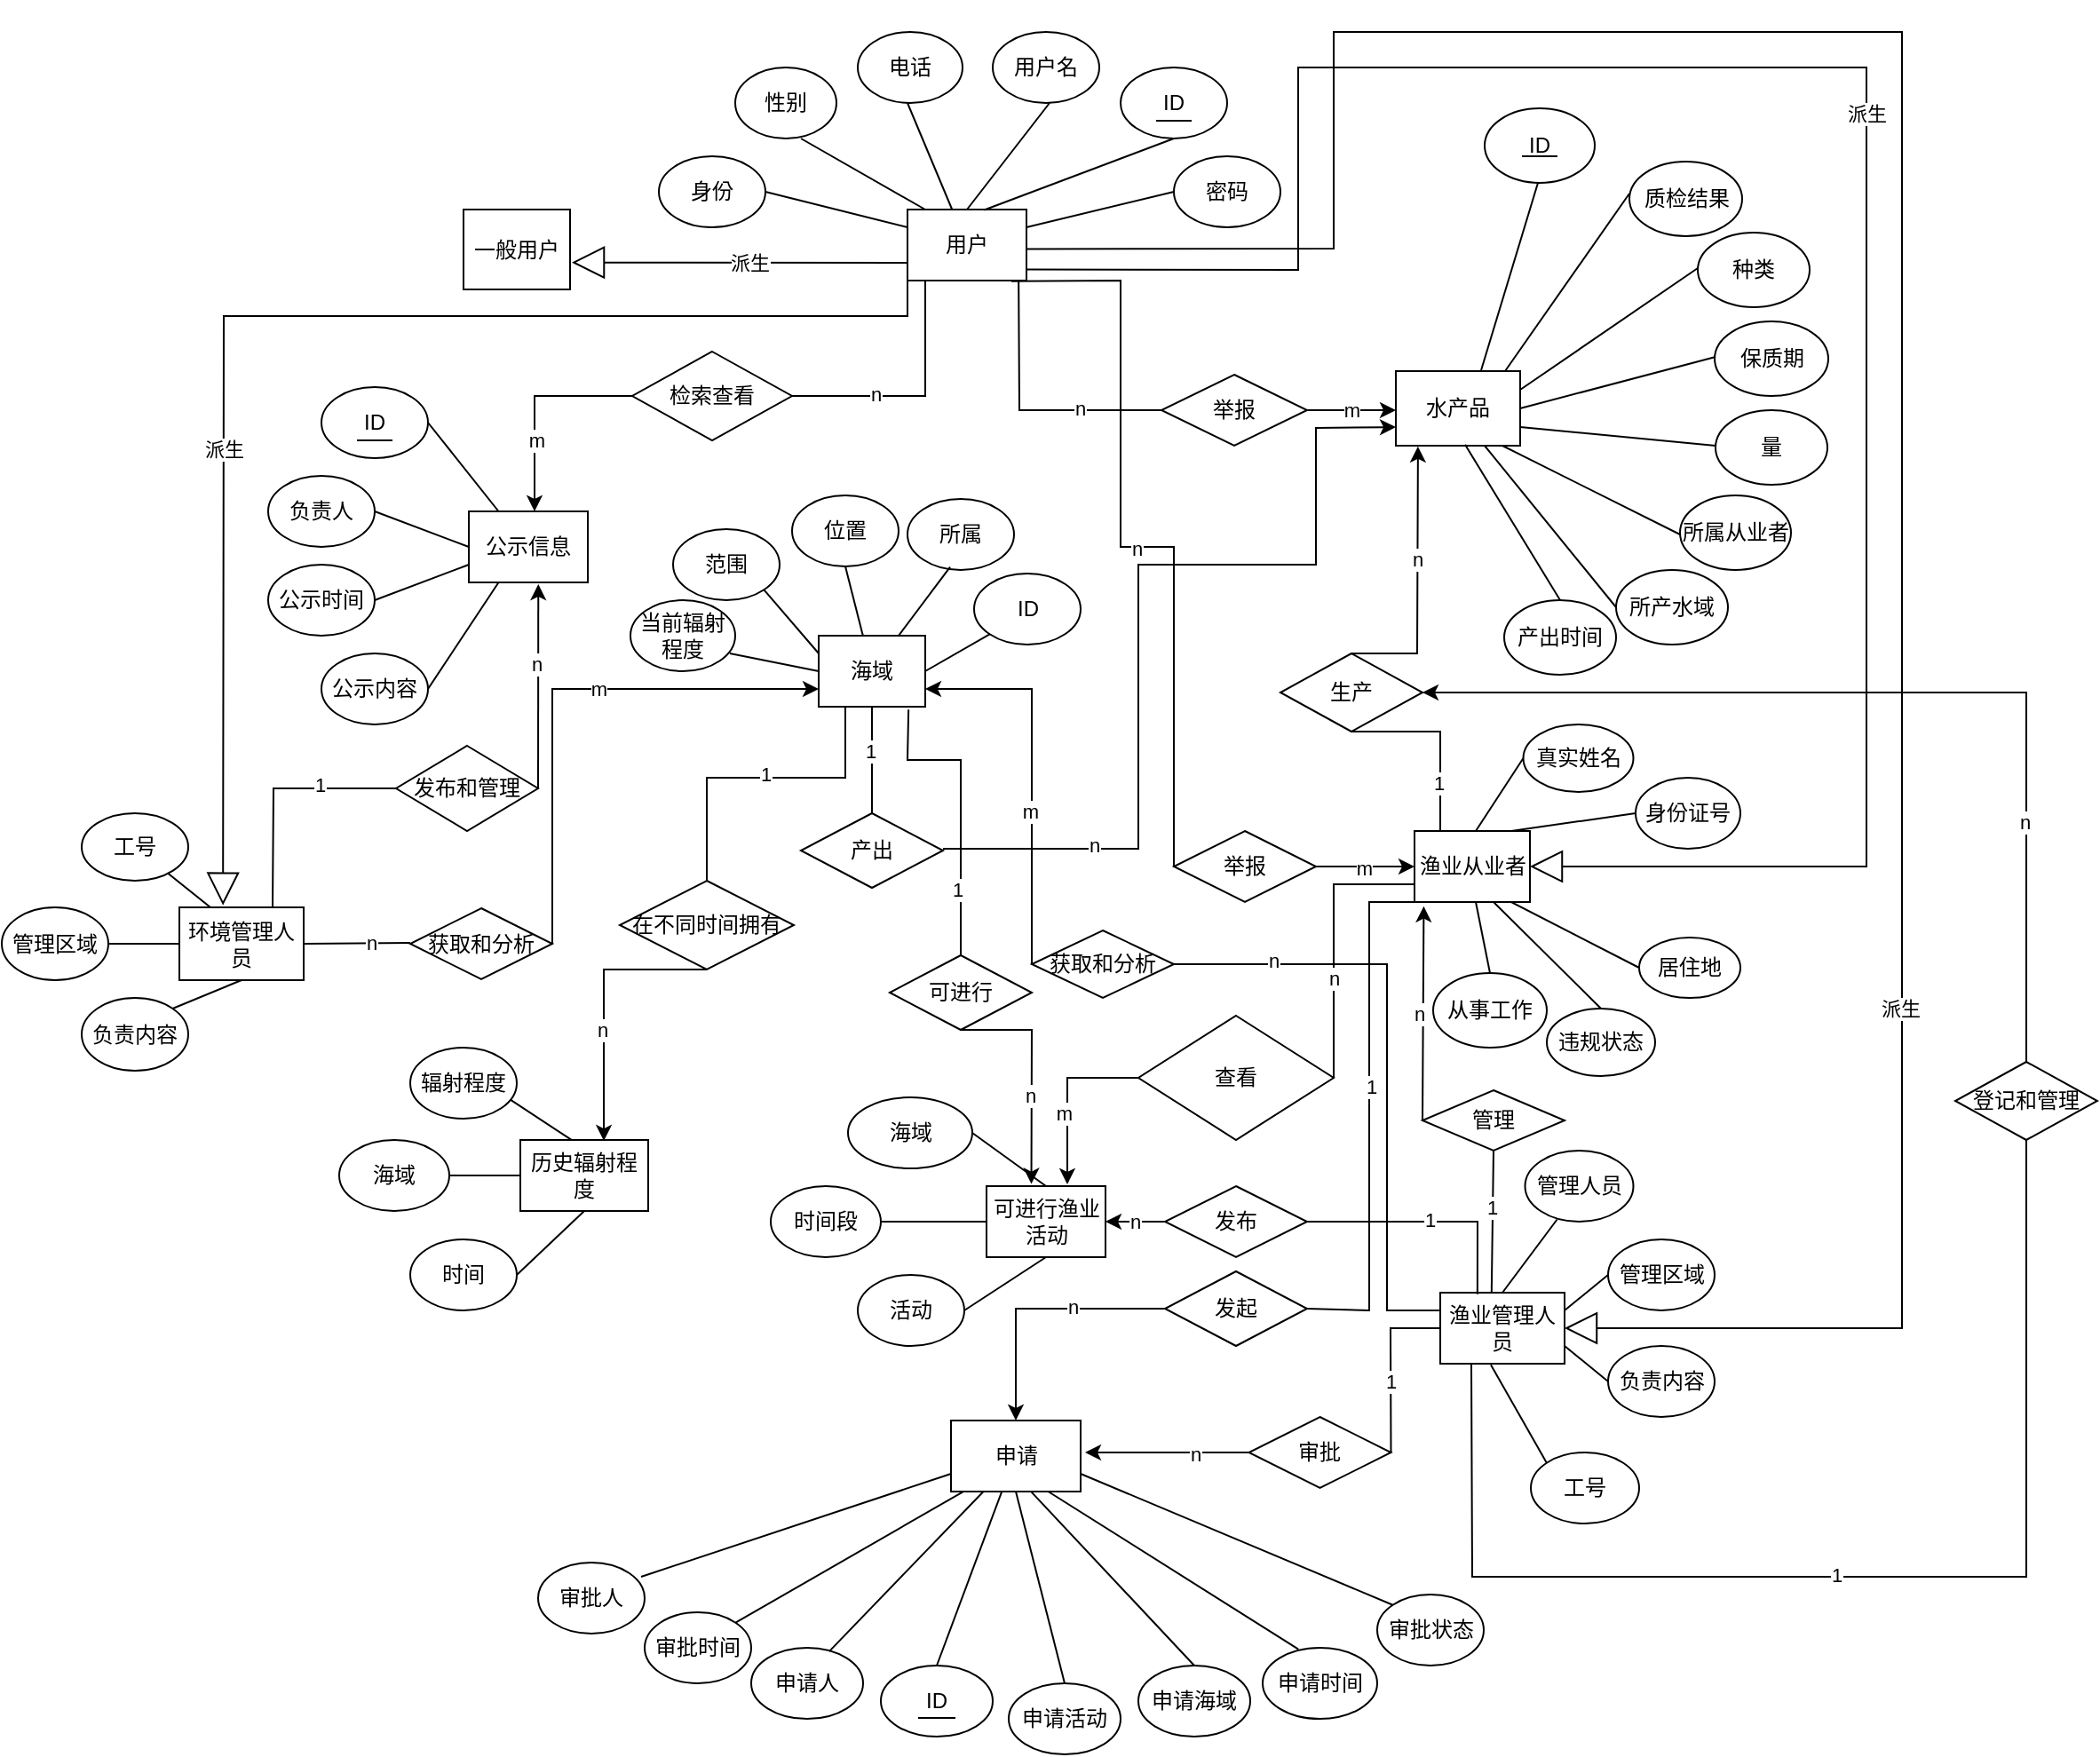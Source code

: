 <mxfile version="22.1.16" type="device">
  <diagram name="第 1 页" id="Ekt9Hvva9RF_QwkYAWAY">
    <mxGraphModel dx="1418" dy="686" grid="0" gridSize="10" guides="1" tooltips="1" connect="1" arrows="1" fold="1" page="0" pageScale="1" pageWidth="827" pageHeight="1169" math="0" shadow="0">
      <root>
        <mxCell id="0" />
        <mxCell id="1" parent="0" />
        <mxCell id="48Fj3jTrT95af0H0cncT-1" value="用户" style="rounded=0;whiteSpace=wrap;html=1;" vertex="1" parent="1">
          <mxGeometry x="340" y="150" width="67" height="40" as="geometry" />
        </mxCell>
        <mxCell id="48Fj3jTrT95af0H0cncT-2" value="用户名" style="ellipse;whiteSpace=wrap;html=1;" vertex="1" parent="1">
          <mxGeometry x="388" y="50" width="60" height="40" as="geometry" />
        </mxCell>
        <mxCell id="48Fj3jTrT95af0H0cncT-3" value="ID" style="ellipse;whiteSpace=wrap;html=1;" vertex="1" parent="1">
          <mxGeometry x="460" y="70" width="60" height="40" as="geometry" />
        </mxCell>
        <mxCell id="48Fj3jTrT95af0H0cncT-4" value="电话" style="ellipse;whiteSpace=wrap;html=1;" vertex="1" parent="1">
          <mxGeometry x="312" y="50" width="59" height="40" as="geometry" />
        </mxCell>
        <mxCell id="48Fj3jTrT95af0H0cncT-5" value="密码" style="ellipse;whiteSpace=wrap;html=1;" vertex="1" parent="1">
          <mxGeometry x="490" y="120" width="60" height="40" as="geometry" />
        </mxCell>
        <mxCell id="48Fj3jTrT95af0H0cncT-6" value="身份" style="ellipse;whiteSpace=wrap;html=1;" vertex="1" parent="1">
          <mxGeometry x="200" y="120" width="60" height="40" as="geometry" />
        </mxCell>
        <mxCell id="48Fj3jTrT95af0H0cncT-7" value="性别" style="ellipse;whiteSpace=wrap;html=1;" vertex="1" parent="1">
          <mxGeometry x="243" y="70" width="57" height="40" as="geometry" />
        </mxCell>
        <mxCell id="48Fj3jTrT95af0H0cncT-15" value="一般用户" style="rounded=0;whiteSpace=wrap;html=1;" vertex="1" parent="1">
          <mxGeometry x="90" y="150" width="60" height="45" as="geometry" />
        </mxCell>
        <mxCell id="48Fj3jTrT95af0H0cncT-16" value="渔业从业者" style="rounded=0;whiteSpace=wrap;html=1;" vertex="1" parent="1">
          <mxGeometry x="625.5" y="500" width="65" height="40" as="geometry" />
        </mxCell>
        <mxCell id="48Fj3jTrT95af0H0cncT-17" value="身份证号" style="ellipse;whiteSpace=wrap;html=1;" vertex="1" parent="1">
          <mxGeometry x="750" y="470" width="59" height="40" as="geometry" />
        </mxCell>
        <mxCell id="48Fj3jTrT95af0H0cncT-18" value="违规状态" style="ellipse;whiteSpace=wrap;html=1;" vertex="1" parent="1">
          <mxGeometry x="700" y="600" width="61" height="38" as="geometry" />
        </mxCell>
        <mxCell id="48Fj3jTrT95af0H0cncT-19" value="真实姓名" style="ellipse;whiteSpace=wrap;html=1;" vertex="1" parent="1">
          <mxGeometry x="686.75" y="440" width="62" height="38" as="geometry" />
        </mxCell>
        <mxCell id="48Fj3jTrT95af0H0cncT-20" value="居住地" style="ellipse;whiteSpace=wrap;html=1;" vertex="1" parent="1">
          <mxGeometry x="752" y="560" width="57" height="34" as="geometry" />
        </mxCell>
        <mxCell id="48Fj3jTrT95af0H0cncT-21" value="从事工作" style="ellipse;whiteSpace=wrap;html=1;" vertex="1" parent="1">
          <mxGeometry x="636" y="580" width="64" height="42" as="geometry" />
        </mxCell>
        <mxCell id="48Fj3jTrT95af0H0cncT-27" value="环境管理人员" style="rounded=0;whiteSpace=wrap;html=1;" vertex="1" parent="1">
          <mxGeometry x="-70" y="543" width="70" height="41" as="geometry" />
        </mxCell>
        <mxCell id="48Fj3jTrT95af0H0cncT-28" value="工号" style="ellipse;whiteSpace=wrap;html=1;" vertex="1" parent="1">
          <mxGeometry x="-125" y="490" width="60" height="38" as="geometry" />
        </mxCell>
        <mxCell id="48Fj3jTrT95af0H0cncT-29" value="管理区域" style="ellipse;whiteSpace=wrap;html=1;" vertex="1" parent="1">
          <mxGeometry x="-170" y="543" width="60" height="41" as="geometry" />
        </mxCell>
        <mxCell id="48Fj3jTrT95af0H0cncT-30" value="负责内容" style="ellipse;whiteSpace=wrap;html=1;" vertex="1" parent="1">
          <mxGeometry x="-125" y="594" width="60" height="41" as="geometry" />
        </mxCell>
        <mxCell id="48Fj3jTrT95af0H0cncT-34" value="渔业管理人员" style="rounded=0;whiteSpace=wrap;html=1;" vertex="1" parent="1">
          <mxGeometry x="640" y="760" width="70" height="40" as="geometry" />
        </mxCell>
        <mxCell id="48Fj3jTrT95af0H0cncT-35" value="工号" style="ellipse;whiteSpace=wrap;html=1;" vertex="1" parent="1">
          <mxGeometry x="691" y="850" width="61" height="40" as="geometry" />
        </mxCell>
        <mxCell id="48Fj3jTrT95af0H0cncT-36" value="管理区域" style="ellipse;whiteSpace=wrap;html=1;" vertex="1" parent="1">
          <mxGeometry x="734.5" y="730" width="60" height="40" as="geometry" />
        </mxCell>
        <mxCell id="48Fj3jTrT95af0H0cncT-37" value="负责内容" style="ellipse;whiteSpace=wrap;html=1;" vertex="1" parent="1">
          <mxGeometry x="734.5" y="790" width="60" height="40" as="geometry" />
        </mxCell>
        <mxCell id="48Fj3jTrT95af0H0cncT-38" value="管理人员" style="ellipse;whiteSpace=wrap;html=1;" vertex="1" parent="1">
          <mxGeometry x="687.75" y="680" width="61" height="40" as="geometry" />
        </mxCell>
        <mxCell id="48Fj3jTrT95af0H0cncT-43" value="海域" style="rounded=0;whiteSpace=wrap;html=1;" vertex="1" parent="1">
          <mxGeometry x="290" y="390" width="60" height="40" as="geometry" />
        </mxCell>
        <mxCell id="48Fj3jTrT95af0H0cncT-44" value="ID" style="ellipse;whiteSpace=wrap;html=1;" vertex="1" parent="1">
          <mxGeometry x="377.5" y="355" width="60" height="40" as="geometry" />
        </mxCell>
        <mxCell id="48Fj3jTrT95af0H0cncT-51" value="位置" style="ellipse;whiteSpace=wrap;html=1;" vertex="1" parent="1">
          <mxGeometry x="275" y="311" width="60" height="40" as="geometry" />
        </mxCell>
        <mxCell id="48Fj3jTrT95af0H0cncT-52" value="所属" style="ellipse;whiteSpace=wrap;html=1;" vertex="1" parent="1">
          <mxGeometry x="340" y="313" width="60" height="40" as="geometry" />
        </mxCell>
        <mxCell id="48Fj3jTrT95af0H0cncT-53" value="范围" style="ellipse;whiteSpace=wrap;html=1;" vertex="1" parent="1">
          <mxGeometry x="208" y="330" width="60" height="40" as="geometry" />
        </mxCell>
        <mxCell id="48Fj3jTrT95af0H0cncT-54" value="当前辐射程度" style="ellipse;whiteSpace=wrap;html=1;" vertex="1" parent="1">
          <mxGeometry x="184" y="370" width="59" height="40" as="geometry" />
        </mxCell>
        <mxCell id="48Fj3jTrT95af0H0cncT-62" value="水产品" style="rounded=0;whiteSpace=wrap;html=1;" vertex="1" parent="1">
          <mxGeometry x="615" y="241" width="70" height="42" as="geometry" />
        </mxCell>
        <mxCell id="48Fj3jTrT95af0H0cncT-63" value="ID" style="ellipse;whiteSpace=wrap;html=1;" vertex="1" parent="1">
          <mxGeometry x="665" y="93" width="62" height="42" as="geometry" />
        </mxCell>
        <mxCell id="48Fj3jTrT95af0H0cncT-64" value="种类" style="ellipse;whiteSpace=wrap;html=1;" vertex="1" parent="1">
          <mxGeometry x="785" y="163" width="63" height="42" as="geometry" />
        </mxCell>
        <mxCell id="48Fj3jTrT95af0H0cncT-65" value="量" style="ellipse;whiteSpace=wrap;html=1;" vertex="1" parent="1">
          <mxGeometry x="795" y="263" width="63" height="42" as="geometry" />
        </mxCell>
        <mxCell id="48Fj3jTrT95af0H0cncT-66" value="所产水域" style="ellipse;whiteSpace=wrap;html=1;" vertex="1" parent="1">
          <mxGeometry x="739" y="353" width="63" height="42" as="geometry" />
        </mxCell>
        <mxCell id="48Fj3jTrT95af0H0cncT-67" value="保质期" style="ellipse;whiteSpace=wrap;html=1;" vertex="1" parent="1">
          <mxGeometry x="794.5" y="213" width="64" height="42" as="geometry" />
        </mxCell>
        <mxCell id="48Fj3jTrT95af0H0cncT-68" value="质检结果" style="ellipse;whiteSpace=wrap;html=1;" vertex="1" parent="1">
          <mxGeometry x="746.5" y="123" width="63.5" height="42" as="geometry" />
        </mxCell>
        <mxCell id="48Fj3jTrT95af0H0cncT-69" value="产出时间" style="ellipse;whiteSpace=wrap;html=1;" vertex="1" parent="1">
          <mxGeometry x="676" y="370" width="63" height="42" as="geometry" />
        </mxCell>
        <mxCell id="48Fj3jTrT95af0H0cncT-70" value="所属从业者" style="ellipse;whiteSpace=wrap;html=1;" vertex="1" parent="1">
          <mxGeometry x="775" y="311" width="62.5" height="42" as="geometry" />
        </mxCell>
        <mxCell id="48Fj3jTrT95af0H0cncT-80" value="历史辐射程度" style="rounded=0;whiteSpace=wrap;html=1;" vertex="1" parent="1">
          <mxGeometry x="122" y="674" width="72" height="40" as="geometry" />
        </mxCell>
        <mxCell id="48Fj3jTrT95af0H0cncT-81" value="海域" style="ellipse;whiteSpace=wrap;html=1;" vertex="1" parent="1">
          <mxGeometry x="20" y="674" width="62" height="40" as="geometry" />
        </mxCell>
        <mxCell id="48Fj3jTrT95af0H0cncT-82" value="辐射程度" style="ellipse;whiteSpace=wrap;html=1;" vertex="1" parent="1">
          <mxGeometry x="60" y="622" width="60" height="40" as="geometry" />
        </mxCell>
        <mxCell id="48Fj3jTrT95af0H0cncT-83" value="时间" style="ellipse;whiteSpace=wrap;html=1;" vertex="1" parent="1">
          <mxGeometry x="60" y="730" width="60" height="40" as="geometry" />
        </mxCell>
        <mxCell id="48Fj3jTrT95af0H0cncT-87" value="可进行渔业活动" style="rounded=0;whiteSpace=wrap;html=1;" vertex="1" parent="1">
          <mxGeometry x="384.5" y="700" width="67" height="40" as="geometry" />
        </mxCell>
        <mxCell id="48Fj3jTrT95af0H0cncT-88" value="海域" style="ellipse;whiteSpace=wrap;html=1;" vertex="1" parent="1">
          <mxGeometry x="306.5" y="650" width="70" height="40" as="geometry" />
        </mxCell>
        <mxCell id="48Fj3jTrT95af0H0cncT-89" value="活动" style="ellipse;whiteSpace=wrap;html=1;" vertex="1" parent="1">
          <mxGeometry x="312" y="750" width="60" height="40" as="geometry" />
        </mxCell>
        <mxCell id="48Fj3jTrT95af0H0cncT-90" value="时间段" style="ellipse;whiteSpace=wrap;html=1;" vertex="1" parent="1">
          <mxGeometry x="263" y="700" width="62" height="40" as="geometry" />
        </mxCell>
        <mxCell id="48Fj3jTrT95af0H0cncT-94" value="申请" style="rounded=0;whiteSpace=wrap;html=1;" vertex="1" parent="1">
          <mxGeometry x="364.5" y="832" width="73" height="40" as="geometry" />
        </mxCell>
        <mxCell id="48Fj3jTrT95af0H0cncT-95" value="申请人" style="ellipse;whiteSpace=wrap;html=1;" vertex="1" parent="1">
          <mxGeometry x="252" y="960" width="63" height="40" as="geometry" />
        </mxCell>
        <mxCell id="48Fj3jTrT95af0H0cncT-97" value="申请活动" style="ellipse;whiteSpace=wrap;html=1;" vertex="1" parent="1">
          <mxGeometry x="397" y="980" width="63" height="40" as="geometry" />
        </mxCell>
        <mxCell id="48Fj3jTrT95af0H0cncT-98" value="审批时间" style="ellipse;whiteSpace=wrap;html=1;" vertex="1" parent="1">
          <mxGeometry x="192" y="940" width="60" height="40" as="geometry" />
        </mxCell>
        <mxCell id="48Fj3jTrT95af0H0cncT-99" value="申请海域" style="ellipse;whiteSpace=wrap;html=1;" vertex="1" parent="1">
          <mxGeometry x="470" y="970" width="63" height="40" as="geometry" />
        </mxCell>
        <mxCell id="48Fj3jTrT95af0H0cncT-100" value="审批状态" style="ellipse;whiteSpace=wrap;html=1;" vertex="1" parent="1">
          <mxGeometry x="604.5" y="930" width="60" height="40" as="geometry" />
        </mxCell>
        <mxCell id="48Fj3jTrT95af0H0cncT-101" value="申请时间" style="ellipse;whiteSpace=wrap;html=1;" vertex="1" parent="1">
          <mxGeometry x="540" y="960" width="64.5" height="40" as="geometry" />
        </mxCell>
        <mxCell id="48Fj3jTrT95af0H0cncT-102" value="审批人" style="ellipse;whiteSpace=wrap;html=1;" vertex="1" parent="1">
          <mxGeometry x="132" y="912" width="60" height="40" as="geometry" />
        </mxCell>
        <mxCell id="48Fj3jTrT95af0H0cncT-103" value="ID" style="ellipse;whiteSpace=wrap;html=1;" vertex="1" parent="1">
          <mxGeometry x="325" y="970" width="63" height="40" as="geometry" />
        </mxCell>
        <mxCell id="48Fj3jTrT95af0H0cncT-114" value="公示信息" style="rounded=0;whiteSpace=wrap;html=1;" vertex="1" parent="1">
          <mxGeometry x="93" y="320" width="67" height="40" as="geometry" />
        </mxCell>
        <mxCell id="48Fj3jTrT95af0H0cncT-115" value="ID" style="ellipse;whiteSpace=wrap;html=1;" vertex="1" parent="1">
          <mxGeometry x="10" y="250" width="60" height="40" as="geometry" />
        </mxCell>
        <mxCell id="48Fj3jTrT95af0H0cncT-116" value="公示内容" style="ellipse;whiteSpace=wrap;html=1;" vertex="1" parent="1">
          <mxGeometry x="10" y="400" width="60" height="40" as="geometry" />
        </mxCell>
        <mxCell id="48Fj3jTrT95af0H0cncT-117" value="负责人" style="ellipse;whiteSpace=wrap;html=1;" vertex="1" parent="1">
          <mxGeometry x="-20" y="300" width="60" height="40" as="geometry" />
        </mxCell>
        <mxCell id="48Fj3jTrT95af0H0cncT-118" value="公示时间" style="ellipse;whiteSpace=wrap;html=1;" vertex="1" parent="1">
          <mxGeometry x="-20" y="350" width="60" height="40" as="geometry" />
        </mxCell>
        <mxCell id="48Fj3jTrT95af0H0cncT-124" value="检索查看" style="rhombus;whiteSpace=wrap;html=1;" vertex="1" parent="1">
          <mxGeometry x="185" y="230" width="90" height="50" as="geometry" />
        </mxCell>
        <mxCell id="48Fj3jTrT95af0H0cncT-132" value="" style="endArrow=classic;html=1;rounded=0;exitX=0;exitY=0.5;exitDx=0;exitDy=0;" edge="1" parent="1" source="48Fj3jTrT95af0H0cncT-124">
          <mxGeometry relative="1" as="geometry">
            <mxPoint x="30" y="320" as="sourcePoint" />
            <mxPoint x="130" y="320" as="targetPoint" />
            <Array as="points">
              <mxPoint x="130" y="255" />
            </Array>
          </mxGeometry>
        </mxCell>
        <mxCell id="48Fj3jTrT95af0H0cncT-133" value="m" style="edgeLabel;resizable=0;html=1;align=center;verticalAlign=middle;" connectable="0" vertex="1" parent="48Fj3jTrT95af0H0cncT-132">
          <mxGeometry relative="1" as="geometry">
            <mxPoint x="1" y="20" as="offset" />
          </mxGeometry>
        </mxCell>
        <mxCell id="48Fj3jTrT95af0H0cncT-135" value="" style="endArrow=none;html=1;rounded=0;" edge="1" parent="1">
          <mxGeometry width="50" height="50" relative="1" as="geometry">
            <mxPoint x="480" y="100" as="sourcePoint" />
            <mxPoint x="500" y="100" as="targetPoint" />
          </mxGeometry>
        </mxCell>
        <mxCell id="48Fj3jTrT95af0H0cncT-136" value="" style="endArrow=none;html=1;rounded=0;" edge="1" parent="1">
          <mxGeometry width="50" height="50" relative="1" as="geometry">
            <mxPoint x="30" y="280" as="sourcePoint" />
            <mxPoint x="50" y="280" as="targetPoint" />
          </mxGeometry>
        </mxCell>
        <mxCell id="48Fj3jTrT95af0H0cncT-137" value="" style="endArrow=none;html=1;rounded=0;exitX=0.5;exitY=0;exitDx=0;exitDy=0;" edge="1" parent="1" source="48Fj3jTrT95af0H0cncT-1">
          <mxGeometry width="50" height="50" relative="1" as="geometry">
            <mxPoint x="370" y="140" as="sourcePoint" />
            <mxPoint x="420" y="90" as="targetPoint" />
          </mxGeometry>
        </mxCell>
        <mxCell id="48Fj3jTrT95af0H0cncT-138" value="" style="endArrow=none;html=1;rounded=0;exitX=0.645;exitY=0.006;exitDx=0;exitDy=0;exitPerimeter=0;" edge="1" parent="1" source="48Fj3jTrT95af0H0cncT-1">
          <mxGeometry width="50" height="50" relative="1" as="geometry">
            <mxPoint x="440" y="160" as="sourcePoint" />
            <mxPoint x="490" y="110" as="targetPoint" />
          </mxGeometry>
        </mxCell>
        <mxCell id="48Fj3jTrT95af0H0cncT-139" value="" style="endArrow=none;html=1;rounded=0;exitX=1;exitY=0.25;exitDx=0;exitDy=0;" edge="1" parent="1" source="48Fj3jTrT95af0H0cncT-1">
          <mxGeometry width="50" height="50" relative="1" as="geometry">
            <mxPoint x="440" y="190" as="sourcePoint" />
            <mxPoint x="490" y="140" as="targetPoint" />
          </mxGeometry>
        </mxCell>
        <mxCell id="48Fj3jTrT95af0H0cncT-140" value="" style="endArrow=none;html=1;rounded=0;" edge="1" parent="1" source="48Fj3jTrT95af0H0cncT-1">
          <mxGeometry width="50" height="50" relative="1" as="geometry">
            <mxPoint x="290" y="140" as="sourcePoint" />
            <mxPoint x="340" y="90" as="targetPoint" />
          </mxGeometry>
        </mxCell>
        <mxCell id="48Fj3jTrT95af0H0cncT-141" value="" style="endArrow=none;html=1;rounded=0;" edge="1" parent="1">
          <mxGeometry width="50" height="50" relative="1" as="geometry">
            <mxPoint x="350" y="150" as="sourcePoint" />
            <mxPoint x="280" y="110" as="targetPoint" />
          </mxGeometry>
        </mxCell>
        <mxCell id="48Fj3jTrT95af0H0cncT-142" value="" style="endArrow=none;html=1;rounded=0;entryX=0;entryY=0.25;entryDx=0;entryDy=0;" edge="1" parent="1" target="48Fj3jTrT95af0H0cncT-1">
          <mxGeometry width="50" height="50" relative="1" as="geometry">
            <mxPoint x="260" y="140" as="sourcePoint" />
            <mxPoint x="310" y="90" as="targetPoint" />
          </mxGeometry>
        </mxCell>
        <mxCell id="48Fj3jTrT95af0H0cncT-143" value="" style="endArrow=none;html=1;rounded=0;entryX=0.25;entryY=0;entryDx=0;entryDy=0;" edge="1" parent="1" target="48Fj3jTrT95af0H0cncT-114">
          <mxGeometry width="50" height="50" relative="1" as="geometry">
            <mxPoint x="70" y="270" as="sourcePoint" />
            <mxPoint x="120" y="220" as="targetPoint" />
          </mxGeometry>
        </mxCell>
        <mxCell id="48Fj3jTrT95af0H0cncT-144" value="" style="endArrow=none;html=1;rounded=0;exitX=1;exitY=0.5;exitDx=0;exitDy=0;entryX=0;entryY=0.5;entryDx=0;entryDy=0;" edge="1" parent="1" source="48Fj3jTrT95af0H0cncT-117" target="48Fj3jTrT95af0H0cncT-114">
          <mxGeometry width="50" height="50" relative="1" as="geometry">
            <mxPoint x="40" y="380" as="sourcePoint" />
            <mxPoint x="90" y="330" as="targetPoint" />
          </mxGeometry>
        </mxCell>
        <mxCell id="48Fj3jTrT95af0H0cncT-145" value="" style="endArrow=none;html=1;rounded=0;entryX=0;entryY=0.75;entryDx=0;entryDy=0;" edge="1" parent="1" target="48Fj3jTrT95af0H0cncT-114">
          <mxGeometry width="50" height="50" relative="1" as="geometry">
            <mxPoint x="40" y="370" as="sourcePoint" />
            <mxPoint x="90" y="350" as="targetPoint" />
          </mxGeometry>
        </mxCell>
        <mxCell id="48Fj3jTrT95af0H0cncT-146" value="" style="endArrow=none;html=1;rounded=0;entryX=0.25;entryY=1;entryDx=0;entryDy=0;" edge="1" parent="1" target="48Fj3jTrT95af0H0cncT-114">
          <mxGeometry width="50" height="50" relative="1" as="geometry">
            <mxPoint x="70" y="420" as="sourcePoint" />
            <mxPoint x="120" y="370" as="targetPoint" />
          </mxGeometry>
        </mxCell>
        <mxCell id="48Fj3jTrT95af0H0cncT-148" value="" style="endArrow=none;html=1;rounded=0;" edge="1" parent="1">
          <mxGeometry width="50" height="50" relative="1" as="geometry">
            <mxPoint x="686" y="120.0" as="sourcePoint" />
            <mxPoint x="706" y="120.0" as="targetPoint" />
          </mxGeometry>
        </mxCell>
        <mxCell id="48Fj3jTrT95af0H0cncT-149" value="" style="endArrow=none;html=1;rounded=0;exitX=0.686;exitY=-0.011;exitDx=0;exitDy=0;exitPerimeter=0;" edge="1" parent="1" source="48Fj3jTrT95af0H0cncT-62">
          <mxGeometry width="50" height="50" relative="1" as="geometry">
            <mxPoint x="645" y="185" as="sourcePoint" />
            <mxPoint x="695" y="135" as="targetPoint" />
          </mxGeometry>
        </mxCell>
        <mxCell id="48Fj3jTrT95af0H0cncT-150" value="" style="endArrow=none;html=1;rounded=0;" edge="1" parent="1">
          <mxGeometry width="50" height="50" relative="1" as="geometry">
            <mxPoint x="676.5" y="241" as="sourcePoint" />
            <mxPoint x="746.5" y="141" as="targetPoint" />
          </mxGeometry>
        </mxCell>
        <mxCell id="48Fj3jTrT95af0H0cncT-151" value="" style="endArrow=none;html=1;rounded=0;exitX=1;exitY=0.25;exitDx=0;exitDy=0;" edge="1" parent="1" source="48Fj3jTrT95af0H0cncT-62">
          <mxGeometry width="50" height="50" relative="1" as="geometry">
            <mxPoint x="735" y="233" as="sourcePoint" />
            <mxPoint x="785" y="183" as="targetPoint" />
          </mxGeometry>
        </mxCell>
        <mxCell id="48Fj3jTrT95af0H0cncT-152" value="" style="endArrow=none;html=1;rounded=0;exitX=1;exitY=0.5;exitDx=0;exitDy=0;" edge="1" parent="1" source="48Fj3jTrT95af0H0cncT-62">
          <mxGeometry width="50" height="50" relative="1" as="geometry">
            <mxPoint x="745" y="283" as="sourcePoint" />
            <mxPoint x="795" y="233" as="targetPoint" />
          </mxGeometry>
        </mxCell>
        <mxCell id="48Fj3jTrT95af0H0cncT-153" value="" style="endArrow=none;html=1;rounded=0;exitX=1;exitY=0.75;exitDx=0;exitDy=0;" edge="1" parent="1" source="48Fj3jTrT95af0H0cncT-62">
          <mxGeometry width="50" height="50" relative="1" as="geometry">
            <mxPoint x="745" y="333" as="sourcePoint" />
            <mxPoint x="795" y="283" as="targetPoint" />
          </mxGeometry>
        </mxCell>
        <mxCell id="48Fj3jTrT95af0H0cncT-154" value="" style="endArrow=none;html=1;rounded=0;" edge="1" parent="1">
          <mxGeometry width="50" height="50" relative="1" as="geometry">
            <mxPoint x="675" y="283" as="sourcePoint" />
            <mxPoint x="775" y="333" as="targetPoint" />
          </mxGeometry>
        </mxCell>
        <mxCell id="48Fj3jTrT95af0H0cncT-155" value="" style="endArrow=none;html=1;rounded=0;exitX=0.714;exitY=1;exitDx=0;exitDy=0;exitPerimeter=0;entryX=0;entryY=0.5;entryDx=0;entryDy=0;" edge="1" parent="1" source="48Fj3jTrT95af0H0cncT-62" target="48Fj3jTrT95af0H0cncT-66">
          <mxGeometry width="50" height="50" relative="1" as="geometry">
            <mxPoint x="669" y="423" as="sourcePoint" />
            <mxPoint x="738" y="369" as="targetPoint" />
          </mxGeometry>
        </mxCell>
        <mxCell id="48Fj3jTrT95af0H0cncT-156" value="" style="endArrow=none;html=1;rounded=0;exitX=0.557;exitY=0.986;exitDx=0;exitDy=0;exitPerimeter=0;entryX=0.5;entryY=0;entryDx=0;entryDy=0;" edge="1" parent="1" source="48Fj3jTrT95af0H0cncT-62" target="48Fj3jTrT95af0H0cncT-69">
          <mxGeometry width="50" height="50" relative="1" as="geometry">
            <mxPoint x="560" y="500" as="sourcePoint" />
            <mxPoint x="610" y="450" as="targetPoint" />
          </mxGeometry>
        </mxCell>
        <mxCell id="48Fj3jTrT95af0H0cncT-157" value="举报" style="rhombus;whiteSpace=wrap;html=1;" vertex="1" parent="1">
          <mxGeometry x="483" y="243" width="82" height="40" as="geometry" />
        </mxCell>
        <mxCell id="48Fj3jTrT95af0H0cncT-160" value="" style="endArrow=classic;html=1;rounded=0;" edge="1" parent="1">
          <mxGeometry relative="1" as="geometry">
            <mxPoint x="565" y="263" as="sourcePoint" />
            <mxPoint x="615" y="263" as="targetPoint" />
          </mxGeometry>
        </mxCell>
        <mxCell id="48Fj3jTrT95af0H0cncT-161" value="m" style="edgeLabel;resizable=0;html=1;align=center;verticalAlign=middle;" connectable="0" vertex="1" parent="48Fj3jTrT95af0H0cncT-160">
          <mxGeometry relative="1" as="geometry" />
        </mxCell>
        <mxCell id="48Fj3jTrT95af0H0cncT-163" value="派生" style="endArrow=block;endSize=16;endFill=0;html=1;rounded=0;entryX=1;entryY=0.5;entryDx=0;entryDy=0;" edge="1" parent="1" target="48Fj3jTrT95af0H0cncT-16">
          <mxGeometry width="160" relative="1" as="geometry">
            <mxPoint x="407" y="183.74" as="sourcePoint" />
            <mxPoint x="567" y="183.74" as="targetPoint" />
            <Array as="points">
              <mxPoint x="560" y="184" />
              <mxPoint x="560" y="70" />
              <mxPoint x="800" y="70" />
              <mxPoint x="840" y="70" />
              <mxPoint x="880" y="70" />
              <mxPoint x="880" y="520" />
            </Array>
          </mxGeometry>
        </mxCell>
        <mxCell id="48Fj3jTrT95af0H0cncT-165" value="" style="endArrow=none;html=1;rounded=0;entryX=0;entryY=0.5;entryDx=0;entryDy=0;" edge="1" parent="1" target="48Fj3jTrT95af0H0cncT-19">
          <mxGeometry width="50" height="50" relative="1" as="geometry">
            <mxPoint x="660" y="500" as="sourcePoint" />
            <mxPoint x="710" y="450" as="targetPoint" />
          </mxGeometry>
        </mxCell>
        <mxCell id="48Fj3jTrT95af0H0cncT-166" value="" style="endArrow=none;html=1;rounded=0;entryX=0;entryY=0.5;entryDx=0;entryDy=0;" edge="1" parent="1" target="48Fj3jTrT95af0H0cncT-17">
          <mxGeometry width="50" height="50" relative="1" as="geometry">
            <mxPoint x="680" y="500" as="sourcePoint" />
            <mxPoint x="750" y="500" as="targetPoint" />
          </mxGeometry>
        </mxCell>
        <mxCell id="48Fj3jTrT95af0H0cncT-167" value="" style="endArrow=none;html=1;rounded=0;exitX=0;exitY=0.5;exitDx=0;exitDy=0;" edge="1" parent="1" source="48Fj3jTrT95af0H0cncT-20">
          <mxGeometry width="50" height="50" relative="1" as="geometry">
            <mxPoint x="630" y="590" as="sourcePoint" />
            <mxPoint x="680" y="540" as="targetPoint" />
          </mxGeometry>
        </mxCell>
        <mxCell id="48Fj3jTrT95af0H0cncT-168" value="" style="endArrow=none;html=1;rounded=0;exitX=0.5;exitY=0;exitDx=0;exitDy=0;" edge="1" parent="1" source="48Fj3jTrT95af0H0cncT-18">
          <mxGeometry width="50" height="50" relative="1" as="geometry">
            <mxPoint x="620" y="590" as="sourcePoint" />
            <mxPoint x="670" y="540" as="targetPoint" />
          </mxGeometry>
        </mxCell>
        <mxCell id="48Fj3jTrT95af0H0cncT-169" value="" style="endArrow=none;html=1;rounded=0;exitX=0.5;exitY=0;exitDx=0;exitDy=0;" edge="1" parent="1" source="48Fj3jTrT95af0H0cncT-21">
          <mxGeometry width="50" height="50" relative="1" as="geometry">
            <mxPoint x="610" y="590" as="sourcePoint" />
            <mxPoint x="660" y="540" as="targetPoint" />
          </mxGeometry>
        </mxCell>
        <mxCell id="48Fj3jTrT95af0H0cncT-170" value="举报" style="rhombus;whiteSpace=wrap;html=1;" vertex="1" parent="1">
          <mxGeometry x="490" y="500" width="80" height="40" as="geometry" />
        </mxCell>
        <mxCell id="48Fj3jTrT95af0H0cncT-173" value="" style="endArrow=classic;html=1;rounded=0;entryX=0;entryY=0.5;entryDx=0;entryDy=0;" edge="1" parent="1" source="48Fj3jTrT95af0H0cncT-170" target="48Fj3jTrT95af0H0cncT-16">
          <mxGeometry width="50" height="50" relative="1" as="geometry">
            <mxPoint x="570" y="570" as="sourcePoint" />
            <mxPoint x="610" y="520" as="targetPoint" />
          </mxGeometry>
        </mxCell>
        <mxCell id="48Fj3jTrT95af0H0cncT-174" value="m" style="edgeLabel;html=1;align=center;verticalAlign=middle;resizable=0;points=[];" vertex="1" connectable="0" parent="48Fj3jTrT95af0H0cncT-173">
          <mxGeometry x="-0.043" y="-1" relative="1" as="geometry">
            <mxPoint as="offset" />
          </mxGeometry>
        </mxCell>
        <mxCell id="48Fj3jTrT95af0H0cncT-180" value="" style="endArrow=block;endSize=16;endFill=0;html=1;rounded=0;entryX=1.017;entryY=0.663;entryDx=0;entryDy=0;exitX=0;exitY=0.75;exitDx=0;exitDy=0;entryPerimeter=0;" edge="1" parent="1" source="48Fj3jTrT95af0H0cncT-1" target="48Fj3jTrT95af0H0cncT-15">
          <mxGeometry width="160" relative="1" as="geometry">
            <mxPoint x="280" y="180" as="sourcePoint" />
            <mxPoint x="440" y="180" as="targetPoint" />
          </mxGeometry>
        </mxCell>
        <mxCell id="48Fj3jTrT95af0H0cncT-181" value="派生" style="edgeLabel;html=1;align=center;verticalAlign=middle;resizable=0;points=[];" vertex="1" connectable="0" parent="48Fj3jTrT95af0H0cncT-180">
          <mxGeometry x="-0.052" relative="1" as="geometry">
            <mxPoint as="offset" />
          </mxGeometry>
        </mxCell>
        <mxCell id="48Fj3jTrT95af0H0cncT-183" value="" style="endArrow=none;html=1;rounded=0;exitX=1;exitY=0.5;exitDx=0;exitDy=0;" edge="1" parent="1" source="48Fj3jTrT95af0H0cncT-124">
          <mxGeometry width="50" height="50" relative="1" as="geometry">
            <mxPoint x="300" y="250" as="sourcePoint" />
            <mxPoint x="350" y="190" as="targetPoint" />
            <Array as="points">
              <mxPoint x="350" y="255" />
            </Array>
          </mxGeometry>
        </mxCell>
        <mxCell id="48Fj3jTrT95af0H0cncT-184" value="n" style="edgeLabel;html=1;align=center;verticalAlign=middle;resizable=0;points=[];" vertex="1" connectable="0" parent="48Fj3jTrT95af0H0cncT-183">
          <mxGeometry x="-0.329" y="1" relative="1" as="geometry">
            <mxPoint as="offset" />
          </mxGeometry>
        </mxCell>
        <mxCell id="48Fj3jTrT95af0H0cncT-185" value="" style="endArrow=none;html=1;rounded=0;exitX=0.873;exitY=1.01;exitDx=0;exitDy=0;exitPerimeter=0;entryX=0;entryY=0.5;entryDx=0;entryDy=0;" edge="1" parent="1" source="48Fj3jTrT95af0H0cncT-1" target="48Fj3jTrT95af0H0cncT-170">
          <mxGeometry width="50" height="50" relative="1" as="geometry">
            <mxPoint x="388" y="219.29" as="sourcePoint" />
            <mxPoint x="388" y="290" as="targetPoint" />
            <Array as="points">
              <mxPoint x="460" y="190" />
              <mxPoint x="460" y="340" />
              <mxPoint x="490" y="340" />
            </Array>
          </mxGeometry>
        </mxCell>
        <mxCell id="48Fj3jTrT95af0H0cncT-186" value="n" style="edgeLabel;html=1;align=center;verticalAlign=middle;resizable=0;points=[];" vertex="1" connectable="0" parent="48Fj3jTrT95af0H0cncT-185">
          <mxGeometry x="0.044" y="-1" relative="1" as="geometry">
            <mxPoint as="offset" />
          </mxGeometry>
        </mxCell>
        <mxCell id="48Fj3jTrT95af0H0cncT-187" value="" style="endArrow=none;html=1;rounded=0;exitX=0.934;exitY=0.99;exitDx=0;exitDy=0;exitPerimeter=0;entryX=0;entryY=0.5;entryDx=0;entryDy=0;" edge="1" parent="1" source="48Fj3jTrT95af0H0cncT-1" target="48Fj3jTrT95af0H0cncT-157">
          <mxGeometry width="50" height="50" relative="1" as="geometry">
            <mxPoint x="410" y="280" as="sourcePoint" />
            <mxPoint x="460" y="230" as="targetPoint" />
            <Array as="points">
              <mxPoint x="403" y="263" />
            </Array>
          </mxGeometry>
        </mxCell>
        <mxCell id="48Fj3jTrT95af0H0cncT-188" value="n" style="edgeLabel;html=1;align=center;verticalAlign=middle;resizable=0;points=[];" vertex="1" connectable="0" parent="48Fj3jTrT95af0H0cncT-187">
          <mxGeometry x="0.393" y="1" relative="1" as="geometry">
            <mxPoint as="offset" />
          </mxGeometry>
        </mxCell>
        <mxCell id="48Fj3jTrT95af0H0cncT-189" value="" style="endArrow=none;html=1;rounded=0;exitX=0.25;exitY=0;exitDx=0;exitDy=0;" edge="1" parent="1" source="48Fj3jTrT95af0H0cncT-27" target="48Fj3jTrT95af0H0cncT-28">
          <mxGeometry width="50" height="50" relative="1" as="geometry">
            <mxPoint x="-20" y="520" as="sourcePoint" />
            <mxPoint x="30" y="470" as="targetPoint" />
          </mxGeometry>
        </mxCell>
        <mxCell id="48Fj3jTrT95af0H0cncT-190" value="" style="endArrow=none;html=1;rounded=0;exitX=1;exitY=0.5;exitDx=0;exitDy=0;entryX=0;entryY=0.5;entryDx=0;entryDy=0;" edge="1" parent="1" source="48Fj3jTrT95af0H0cncT-29" target="48Fj3jTrT95af0H0cncT-27">
          <mxGeometry width="50" height="50" relative="1" as="geometry">
            <mxPoint x="-90" y="570" as="sourcePoint" />
            <mxPoint x="-40" y="520" as="targetPoint" />
          </mxGeometry>
        </mxCell>
        <mxCell id="48Fj3jTrT95af0H0cncT-191" value="" style="endArrow=none;html=1;rounded=0;exitX=1;exitY=0;exitDx=0;exitDy=0;entryX=0.5;entryY=1;entryDx=0;entryDy=0;" edge="1" parent="1" source="48Fj3jTrT95af0H0cncT-30" target="48Fj3jTrT95af0H0cncT-27">
          <mxGeometry width="50" height="50" relative="1" as="geometry">
            <mxPoint x="-30" y="650" as="sourcePoint" />
            <mxPoint x="-20" y="600" as="targetPoint" />
          </mxGeometry>
        </mxCell>
        <mxCell id="48Fj3jTrT95af0H0cncT-193" value="" style="endArrow=block;endSize=16;endFill=0;html=1;rounded=0;exitX=0;exitY=1;exitDx=0;exitDy=0;entryX=0.351;entryY=-0.029;entryDx=0;entryDy=0;entryPerimeter=0;" edge="1" parent="1" source="48Fj3jTrT95af0H0cncT-1" target="48Fj3jTrT95af0H0cncT-27">
          <mxGeometry width="160" relative="1" as="geometry">
            <mxPoint x="200" y="340" as="sourcePoint" />
            <mxPoint x="360" y="340" as="targetPoint" />
            <Array as="points">
              <mxPoint x="340" y="210" />
              <mxPoint x="-45" y="210" />
            </Array>
          </mxGeometry>
        </mxCell>
        <mxCell id="48Fj3jTrT95af0H0cncT-194" value="派生" style="edgeLabel;html=1;align=center;verticalAlign=middle;resizable=0;points=[];" vertex="1" connectable="0" parent="48Fj3jTrT95af0H0cncT-193">
          <mxGeometry x="0.302" relative="1" as="geometry">
            <mxPoint as="offset" />
          </mxGeometry>
        </mxCell>
        <mxCell id="48Fj3jTrT95af0H0cncT-195" value="" style="endArrow=none;html=1;rounded=0;entryX=0.296;entryY=0.969;entryDx=0;entryDy=0;entryPerimeter=0;exitX=0.5;exitY=0;exitDx=0;exitDy=0;" edge="1" parent="1" source="48Fj3jTrT95af0H0cncT-34" target="48Fj3jTrT95af0H0cncT-38">
          <mxGeometry width="50" height="50" relative="1" as="geometry">
            <mxPoint x="640" y="770" as="sourcePoint" />
            <mxPoint x="690" y="720" as="targetPoint" />
          </mxGeometry>
        </mxCell>
        <mxCell id="48Fj3jTrT95af0H0cncT-196" value="" style="endArrow=none;html=1;rounded=0;entryX=0;entryY=0.5;entryDx=0;entryDy=0;exitX=1;exitY=0.25;exitDx=0;exitDy=0;" edge="1" parent="1" source="48Fj3jTrT95af0H0cncT-34" target="48Fj3jTrT95af0H0cncT-36">
          <mxGeometry width="50" height="50" relative="1" as="geometry">
            <mxPoint x="810" y="760" as="sourcePoint" />
            <mxPoint x="860" y="710" as="targetPoint" />
          </mxGeometry>
        </mxCell>
        <mxCell id="48Fj3jTrT95af0H0cncT-197" value="" style="endArrow=none;html=1;rounded=0;entryX=1;entryY=0.75;entryDx=0;entryDy=0;exitX=0;exitY=0.5;exitDx=0;exitDy=0;" edge="1" parent="1" source="48Fj3jTrT95af0H0cncT-37" target="48Fj3jTrT95af0H0cncT-34">
          <mxGeometry width="50" height="50" relative="1" as="geometry">
            <mxPoint x="830" y="830" as="sourcePoint" />
            <mxPoint x="880" y="780" as="targetPoint" />
          </mxGeometry>
        </mxCell>
        <mxCell id="48Fj3jTrT95af0H0cncT-198" value="" style="endArrow=none;html=1;rounded=0;entryX=0.407;entryY=1.017;entryDx=0;entryDy=0;entryPerimeter=0;exitX=0;exitY=0;exitDx=0;exitDy=0;" edge="1" parent="1" source="48Fj3jTrT95af0H0cncT-35" target="48Fj3jTrT95af0H0cncT-34">
          <mxGeometry width="50" height="50" relative="1" as="geometry">
            <mxPoint x="600" y="880" as="sourcePoint" />
            <mxPoint x="650" y="830" as="targetPoint" />
          </mxGeometry>
        </mxCell>
        <mxCell id="48Fj3jTrT95af0H0cncT-199" value="" style="endArrow=block;endSize=16;endFill=0;html=1;rounded=0;entryX=1;entryY=0.5;entryDx=0;entryDy=0;" edge="1" parent="1" target="48Fj3jTrT95af0H0cncT-34">
          <mxGeometry width="160" relative="1" as="geometry">
            <mxPoint x="407" y="172.21" as="sourcePoint" />
            <mxPoint x="610" y="360" as="targetPoint" />
            <Array as="points">
              <mxPoint x="580" y="172" />
              <mxPoint x="580" y="50" />
              <mxPoint x="800" y="50" />
              <mxPoint x="900" y="50" />
              <mxPoint x="900" y="780" />
            </Array>
          </mxGeometry>
        </mxCell>
        <mxCell id="48Fj3jTrT95af0H0cncT-200" value="派生" style="edgeLabel;html=1;align=center;verticalAlign=middle;resizable=0;points=[];" vertex="1" connectable="0" parent="48Fj3jTrT95af0H0cncT-199">
          <mxGeometry x="0.517" y="-1" relative="1" as="geometry">
            <mxPoint as="offset" />
          </mxGeometry>
        </mxCell>
        <mxCell id="48Fj3jTrT95af0H0cncT-202" value="" style="endArrow=none;html=1;rounded=0;entryX=0;entryY=0.5;entryDx=0;entryDy=0;" edge="1" parent="1" target="48Fj3jTrT95af0H0cncT-43">
          <mxGeometry width="50" height="50" relative="1" as="geometry">
            <mxPoint x="240" y="400" as="sourcePoint" />
            <mxPoint x="280" y="430" as="targetPoint" />
          </mxGeometry>
        </mxCell>
        <mxCell id="48Fj3jTrT95af0H0cncT-203" value="" style="endArrow=none;html=1;rounded=0;entryX=0;entryY=0.25;entryDx=0;entryDy=0;exitX=1;exitY=1;exitDx=0;exitDy=0;" edge="1" parent="1" source="48Fj3jTrT95af0H0cncT-53" target="48Fj3jTrT95af0H0cncT-43">
          <mxGeometry width="50" height="50" relative="1" as="geometry">
            <mxPoint x="200" y="490" as="sourcePoint" />
            <mxPoint x="250" y="440" as="targetPoint" />
          </mxGeometry>
        </mxCell>
        <mxCell id="48Fj3jTrT95af0H0cncT-204" value="" style="endArrow=none;html=1;rounded=0;entryX=0.5;entryY=1;entryDx=0;entryDy=0;" edge="1" parent="1" source="48Fj3jTrT95af0H0cncT-43" target="48Fj3jTrT95af0H0cncT-51">
          <mxGeometry width="50" height="50" relative="1" as="geometry">
            <mxPoint x="270" y="410" as="sourcePoint" />
            <mxPoint x="320" y="360" as="targetPoint" />
          </mxGeometry>
        </mxCell>
        <mxCell id="48Fj3jTrT95af0H0cncT-205" value="" style="endArrow=none;html=1;rounded=0;entryX=0.4;entryY=0.958;entryDx=0;entryDy=0;entryPerimeter=0;exitX=0.75;exitY=0;exitDx=0;exitDy=0;" edge="1" parent="1" source="48Fj3jTrT95af0H0cncT-43" target="48Fj3jTrT95af0H0cncT-52">
          <mxGeometry width="50" height="50" relative="1" as="geometry">
            <mxPoint x="190" y="510" as="sourcePoint" />
            <mxPoint x="240" y="460" as="targetPoint" />
          </mxGeometry>
        </mxCell>
        <mxCell id="48Fj3jTrT95af0H0cncT-206" value="" style="endArrow=none;html=1;rounded=0;entryX=0;entryY=1;entryDx=0;entryDy=0;exitX=1;exitY=0.5;exitDx=0;exitDy=0;" edge="1" parent="1" source="48Fj3jTrT95af0H0cncT-43" target="48Fj3jTrT95af0H0cncT-44">
          <mxGeometry width="50" height="50" relative="1" as="geometry">
            <mxPoint x="290" y="540" as="sourcePoint" />
            <mxPoint x="340" y="490" as="targetPoint" />
          </mxGeometry>
        </mxCell>
        <mxCell id="48Fj3jTrT95af0H0cncT-207" value="" style="endArrow=none;html=1;rounded=0;entryX=0;entryY=0.75;entryDx=0;entryDy=0;" edge="1" parent="1" target="48Fj3jTrT95af0H0cncT-94">
          <mxGeometry width="50" height="50" relative="1" as="geometry">
            <mxPoint x="190" y="920" as="sourcePoint" />
            <mxPoint x="280" y="850" as="targetPoint" />
          </mxGeometry>
        </mxCell>
        <mxCell id="48Fj3jTrT95af0H0cncT-208" value="" style="endArrow=none;html=1;rounded=0;entryX=0.092;entryY=1.004;entryDx=0;entryDy=0;entryPerimeter=0;exitX=1;exitY=0;exitDx=0;exitDy=0;" edge="1" parent="1" source="48Fj3jTrT95af0H0cncT-98" target="48Fj3jTrT95af0H0cncT-94">
          <mxGeometry width="50" height="50" relative="1" as="geometry">
            <mxPoint x="310" y="940" as="sourcePoint" />
            <mxPoint x="360" y="890" as="targetPoint" />
          </mxGeometry>
        </mxCell>
        <mxCell id="48Fj3jTrT95af0H0cncT-209" value="" style="endArrow=none;html=1;rounded=0;entryX=0.25;entryY=1;entryDx=0;entryDy=0;exitX=0.697;exitY=0.051;exitDx=0;exitDy=0;exitPerimeter=0;" edge="1" parent="1" source="48Fj3jTrT95af0H0cncT-95" target="48Fj3jTrT95af0H0cncT-94">
          <mxGeometry width="50" height="50" relative="1" as="geometry">
            <mxPoint x="320" y="950" as="sourcePoint" />
            <mxPoint x="370" y="900" as="targetPoint" />
          </mxGeometry>
        </mxCell>
        <mxCell id="48Fj3jTrT95af0H0cncT-210" value="" style="endArrow=none;html=1;rounded=0;exitX=0.5;exitY=0;exitDx=0;exitDy=0;entryX=0.391;entryY=1.004;entryDx=0;entryDy=0;entryPerimeter=0;" edge="1" parent="1" source="48Fj3jTrT95af0H0cncT-103" target="48Fj3jTrT95af0H0cncT-94">
          <mxGeometry width="50" height="50" relative="1" as="geometry">
            <mxPoint x="370" y="950" as="sourcePoint" />
            <mxPoint x="390" y="870" as="targetPoint" />
          </mxGeometry>
        </mxCell>
        <mxCell id="48Fj3jTrT95af0H0cncT-211" value="" style="endArrow=none;html=1;rounded=0;entryX=0.5;entryY=1;entryDx=0;entryDy=0;exitX=0.5;exitY=0;exitDx=0;exitDy=0;" edge="1" parent="1" source="48Fj3jTrT95af0H0cncT-97" target="48Fj3jTrT95af0H0cncT-94">
          <mxGeometry width="50" height="50" relative="1" as="geometry">
            <mxPoint x="377.5" y="940" as="sourcePoint" />
            <mxPoint x="427.5" y="890" as="targetPoint" />
          </mxGeometry>
        </mxCell>
        <mxCell id="48Fj3jTrT95af0H0cncT-212" value="" style="endArrow=none;html=1;rounded=0;entryX=0.5;entryY=0;entryDx=0;entryDy=0;exitX=0.621;exitY=1.008;exitDx=0;exitDy=0;exitPerimeter=0;" edge="1" parent="1" source="48Fj3jTrT95af0H0cncT-94" target="48Fj3jTrT95af0H0cncT-99">
          <mxGeometry width="50" height="50" relative="1" as="geometry">
            <mxPoint x="410" y="870" as="sourcePoint" />
            <mxPoint x="510" y="880" as="targetPoint" />
          </mxGeometry>
        </mxCell>
        <mxCell id="48Fj3jTrT95af0H0cncT-213" value="" style="endArrow=none;html=1;rounded=0;entryX=0.312;entryY=0.02;entryDx=0;entryDy=0;entryPerimeter=0;exitX=0.75;exitY=1;exitDx=0;exitDy=0;" edge="1" parent="1" source="48Fj3jTrT95af0H0cncT-94" target="48Fj3jTrT95af0H0cncT-101">
          <mxGeometry width="50" height="50" relative="1" as="geometry">
            <mxPoint x="510" y="920" as="sourcePoint" />
            <mxPoint x="560" y="870" as="targetPoint" />
          </mxGeometry>
        </mxCell>
        <mxCell id="48Fj3jTrT95af0H0cncT-214" value="" style="endArrow=none;html=1;rounded=0;entryX=0;entryY=0;entryDx=0;entryDy=0;exitX=1;exitY=0.75;exitDx=0;exitDy=0;" edge="1" parent="1" source="48Fj3jTrT95af0H0cncT-94" target="48Fj3jTrT95af0H0cncT-100">
          <mxGeometry width="50" height="50" relative="1" as="geometry">
            <mxPoint x="520" y="910" as="sourcePoint" />
            <mxPoint x="570" y="860" as="targetPoint" />
          </mxGeometry>
        </mxCell>
        <mxCell id="48Fj3jTrT95af0H0cncT-215" value="" style="endArrow=none;html=1;rounded=0;entryX=0.405;entryY=0.005;entryDx=0;entryDy=0;entryPerimeter=0;exitX=0.943;exitY=0.737;exitDx=0;exitDy=0;exitPerimeter=0;" edge="1" parent="1" source="48Fj3jTrT95af0H0cncT-82" target="48Fj3jTrT95af0H0cncT-80">
          <mxGeometry width="50" height="50" relative="1" as="geometry">
            <mxPoint x="130" y="640" as="sourcePoint" />
            <mxPoint x="180" y="590" as="targetPoint" />
          </mxGeometry>
        </mxCell>
        <mxCell id="48Fj3jTrT95af0H0cncT-216" value="" style="endArrow=none;html=1;rounded=0;exitX=1;exitY=0.5;exitDx=0;exitDy=0;entryX=0;entryY=0.5;entryDx=0;entryDy=0;" edge="1" parent="1" source="48Fj3jTrT95af0H0cncT-81" target="48Fj3jTrT95af0H0cncT-80">
          <mxGeometry width="50" height="50" relative="1" as="geometry">
            <mxPoint x="80" y="710" as="sourcePoint" />
            <mxPoint x="120" y="694" as="targetPoint" />
          </mxGeometry>
        </mxCell>
        <mxCell id="48Fj3jTrT95af0H0cncT-217" value="" style="endArrow=none;html=1;rounded=0;entryX=0.5;entryY=1;entryDx=0;entryDy=0;" edge="1" parent="1" target="48Fj3jTrT95af0H0cncT-80">
          <mxGeometry width="50" height="50" relative="1" as="geometry">
            <mxPoint x="120" y="750" as="sourcePoint" />
            <mxPoint x="150" y="720" as="targetPoint" />
          </mxGeometry>
        </mxCell>
        <mxCell id="48Fj3jTrT95af0H0cncT-218" value="" style="endArrow=none;html=1;rounded=0;entryX=0.5;entryY=0;entryDx=0;entryDy=0;exitX=1;exitY=0.5;exitDx=0;exitDy=0;" edge="1" parent="1" source="48Fj3jTrT95af0H0cncT-88" target="48Fj3jTrT95af0H0cncT-87">
          <mxGeometry width="50" height="50" relative="1" as="geometry">
            <mxPoint x="400" y="660" as="sourcePoint" />
            <mxPoint x="450" y="610" as="targetPoint" />
          </mxGeometry>
        </mxCell>
        <mxCell id="48Fj3jTrT95af0H0cncT-219" value="" style="endArrow=none;html=1;rounded=0;entryX=0;entryY=0.5;entryDx=0;entryDy=0;exitX=1;exitY=0.5;exitDx=0;exitDy=0;" edge="1" parent="1" source="48Fj3jTrT95af0H0cncT-90" target="48Fj3jTrT95af0H0cncT-87">
          <mxGeometry width="50" height="50" relative="1" as="geometry">
            <mxPoint x="320" y="750" as="sourcePoint" />
            <mxPoint x="370" y="700" as="targetPoint" />
          </mxGeometry>
        </mxCell>
        <mxCell id="48Fj3jTrT95af0H0cncT-220" value="" style="endArrow=none;html=1;rounded=0;entryX=0.5;entryY=1;entryDx=0;entryDy=0;exitX=1;exitY=0.5;exitDx=0;exitDy=0;" edge="1" parent="1" source="48Fj3jTrT95af0H0cncT-89" target="48Fj3jTrT95af0H0cncT-87">
          <mxGeometry width="50" height="50" relative="1" as="geometry">
            <mxPoint x="390" y="790" as="sourcePoint" />
            <mxPoint x="440" y="740" as="targetPoint" />
          </mxGeometry>
        </mxCell>
        <mxCell id="48Fj3jTrT95af0H0cncT-221" value="查看" style="rhombus;whiteSpace=wrap;html=1;" vertex="1" parent="1">
          <mxGeometry x="470" y="604" width="110" height="70" as="geometry" />
        </mxCell>
        <mxCell id="48Fj3jTrT95af0H0cncT-223" value="" style="endArrow=none;html=1;rounded=0;exitX=1;exitY=0.5;exitDx=0;exitDy=0;entryX=0;entryY=0.75;entryDx=0;entryDy=0;" edge="1" parent="1" source="48Fj3jTrT95af0H0cncT-221" target="48Fj3jTrT95af0H0cncT-16">
          <mxGeometry width="50" height="50" relative="1" as="geometry">
            <mxPoint x="570" y="620" as="sourcePoint" />
            <mxPoint x="620" y="570" as="targetPoint" />
            <Array as="points">
              <mxPoint x="580" y="530" />
            </Array>
          </mxGeometry>
        </mxCell>
        <mxCell id="48Fj3jTrT95af0H0cncT-224" value="n" style="edgeLabel;html=1;align=center;verticalAlign=middle;resizable=0;points=[];" vertex="1" connectable="0" parent="48Fj3jTrT95af0H0cncT-223">
          <mxGeometry x="-0.267" relative="1" as="geometry">
            <mxPoint as="offset" />
          </mxGeometry>
        </mxCell>
        <mxCell id="48Fj3jTrT95af0H0cncT-225" value="" style="endArrow=classic;html=1;rounded=0;exitX=0;exitY=0.5;exitDx=0;exitDy=0;entryX=0.679;entryY=-0.025;entryDx=0;entryDy=0;entryPerimeter=0;" edge="1" parent="1" source="48Fj3jTrT95af0H0cncT-221" target="48Fj3jTrT95af0H0cncT-87">
          <mxGeometry width="50" height="50" relative="1" as="geometry">
            <mxPoint x="410" y="610" as="sourcePoint" />
            <mxPoint x="460" y="560" as="targetPoint" />
            <Array as="points">
              <mxPoint x="430" y="639" />
            </Array>
          </mxGeometry>
        </mxCell>
        <mxCell id="48Fj3jTrT95af0H0cncT-226" value="m" style="edgeLabel;html=1;align=center;verticalAlign=middle;resizable=0;points=[];" vertex="1" connectable="0" parent="48Fj3jTrT95af0H0cncT-225">
          <mxGeometry x="0.198" y="-2" relative="1" as="geometry">
            <mxPoint as="offset" />
          </mxGeometry>
        </mxCell>
        <mxCell id="48Fj3jTrT95af0H0cncT-227" value="发起" style="rhombus;whiteSpace=wrap;html=1;" vertex="1" parent="1">
          <mxGeometry x="485" y="748" width="80" height="42" as="geometry" />
        </mxCell>
        <mxCell id="48Fj3jTrT95af0H0cncT-228" value="" style="endArrow=none;html=1;rounded=0;exitX=1;exitY=0.5;exitDx=0;exitDy=0;entryX=0;entryY=1;entryDx=0;entryDy=0;" edge="1" parent="1" source="48Fj3jTrT95af0H0cncT-227" target="48Fj3jTrT95af0H0cncT-16">
          <mxGeometry width="50" height="50" relative="1" as="geometry">
            <mxPoint x="570" y="770" as="sourcePoint" />
            <mxPoint x="620" y="720" as="targetPoint" />
            <Array as="points">
              <mxPoint x="600" y="770" />
              <mxPoint x="600" y="540" />
            </Array>
          </mxGeometry>
        </mxCell>
        <mxCell id="48Fj3jTrT95af0H0cncT-230" value="1" style="edgeLabel;html=1;align=center;verticalAlign=middle;resizable=0;points=[];" vertex="1" connectable="0" parent="48Fj3jTrT95af0H0cncT-228">
          <mxGeometry x="0.112" y="-1" relative="1" as="geometry">
            <mxPoint as="offset" />
          </mxGeometry>
        </mxCell>
        <mxCell id="48Fj3jTrT95af0H0cncT-229" value="" style="endArrow=classic;html=1;rounded=0;entryX=0.5;entryY=0;entryDx=0;entryDy=0;exitX=0;exitY=0.5;exitDx=0;exitDy=0;" edge="1" parent="1" source="48Fj3jTrT95af0H0cncT-227" target="48Fj3jTrT95af0H0cncT-94">
          <mxGeometry width="50" height="50" relative="1" as="geometry">
            <mxPoint x="430" y="810" as="sourcePoint" />
            <mxPoint x="480" y="760" as="targetPoint" />
            <Array as="points">
              <mxPoint x="401" y="769" />
            </Array>
          </mxGeometry>
        </mxCell>
        <mxCell id="48Fj3jTrT95af0H0cncT-231" value="n" style="edgeLabel;html=1;align=center;verticalAlign=middle;resizable=0;points=[];" vertex="1" connectable="0" parent="48Fj3jTrT95af0H0cncT-229">
          <mxGeometry x="-0.29" y="-1" relative="1" as="geometry">
            <mxPoint as="offset" />
          </mxGeometry>
        </mxCell>
        <mxCell id="48Fj3jTrT95af0H0cncT-232" value="审批" style="rhombus;whiteSpace=wrap;html=1;" vertex="1" parent="1">
          <mxGeometry x="532.25" y="830" width="80" height="40" as="geometry" />
        </mxCell>
        <mxCell id="48Fj3jTrT95af0H0cncT-233" value="" style="endArrow=none;html=1;rounded=0;exitX=1;exitY=0.5;exitDx=0;exitDy=0;" edge="1" parent="1" source="48Fj3jTrT95af0H0cncT-232">
          <mxGeometry width="50" height="50" relative="1" as="geometry">
            <mxPoint x="620" y="850" as="sourcePoint" />
            <mxPoint x="640" y="780" as="targetPoint" />
            <Array as="points">
              <mxPoint x="612" y="780" />
            </Array>
          </mxGeometry>
        </mxCell>
        <mxCell id="48Fj3jTrT95af0H0cncT-235" value="1" style="edgeLabel;html=1;align=center;verticalAlign=middle;resizable=0;points=[];" vertex="1" connectable="0" parent="48Fj3jTrT95af0H0cncT-233">
          <mxGeometry x="-0.174" relative="1" as="geometry">
            <mxPoint as="offset" />
          </mxGeometry>
        </mxCell>
        <mxCell id="48Fj3jTrT95af0H0cncT-234" value="" style="endArrow=classic;html=1;rounded=0;exitX=0;exitY=0.5;exitDx=0;exitDy=0;" edge="1" parent="1" source="48Fj3jTrT95af0H0cncT-232">
          <mxGeometry width="50" height="50" relative="1" as="geometry">
            <mxPoint x="480" y="850" as="sourcePoint" />
            <mxPoint x="440" y="850" as="targetPoint" />
          </mxGeometry>
        </mxCell>
        <mxCell id="48Fj3jTrT95af0H0cncT-236" value="n" style="edgeLabel;html=1;align=center;verticalAlign=middle;resizable=0;points=[];" vertex="1" connectable="0" parent="48Fj3jTrT95af0H0cncT-234">
          <mxGeometry x="-0.344" y="1" relative="1" as="geometry">
            <mxPoint as="offset" />
          </mxGeometry>
        </mxCell>
        <mxCell id="48Fj3jTrT95af0H0cncT-237" value="生产" style="rhombus;whiteSpace=wrap;html=1;" vertex="1" parent="1">
          <mxGeometry x="550" y="400" width="80" height="44" as="geometry" />
        </mxCell>
        <mxCell id="48Fj3jTrT95af0H0cncT-238" value="" style="endArrow=none;html=1;rounded=0;entryX=0.5;entryY=1;entryDx=0;entryDy=0;" edge="1" parent="1" target="48Fj3jTrT95af0H0cncT-237">
          <mxGeometry width="50" height="50" relative="1" as="geometry">
            <mxPoint x="640" y="500" as="sourcePoint" />
            <mxPoint x="690" y="450" as="targetPoint" />
            <Array as="points">
              <mxPoint x="640" y="444" />
            </Array>
          </mxGeometry>
        </mxCell>
        <mxCell id="48Fj3jTrT95af0H0cncT-240" value="1" style="edgeLabel;html=1;align=center;verticalAlign=middle;resizable=0;points=[];" vertex="1" connectable="0" parent="48Fj3jTrT95af0H0cncT-238">
          <mxGeometry x="-0.479" y="1" relative="1" as="geometry">
            <mxPoint as="offset" />
          </mxGeometry>
        </mxCell>
        <mxCell id="48Fj3jTrT95af0H0cncT-239" value="" style="endArrow=classic;html=1;rounded=0;exitX=0.5;exitY=0;exitDx=0;exitDy=0;entryX=0.178;entryY=1.01;entryDx=0;entryDy=0;entryPerimeter=0;" edge="1" parent="1" source="48Fj3jTrT95af0H0cncT-237" target="48Fj3jTrT95af0H0cncT-62">
          <mxGeometry width="50" height="50" relative="1" as="geometry">
            <mxPoint x="580" y="353" as="sourcePoint" />
            <mxPoint x="630" y="303" as="targetPoint" />
            <Array as="points">
              <mxPoint x="627" y="400" />
            </Array>
          </mxGeometry>
        </mxCell>
        <mxCell id="48Fj3jTrT95af0H0cncT-241" value="n" style="edgeLabel;html=1;align=center;verticalAlign=middle;resizable=0;points=[];" vertex="1" connectable="0" parent="48Fj3jTrT95af0H0cncT-239">
          <mxGeometry x="0.176" relative="1" as="geometry">
            <mxPoint as="offset" />
          </mxGeometry>
        </mxCell>
        <mxCell id="48Fj3jTrT95af0H0cncT-242" value="获取和分析" style="rhombus;whiteSpace=wrap;html=1;" vertex="1" parent="1">
          <mxGeometry x="60" y="543.5" width="80" height="40" as="geometry" />
        </mxCell>
        <mxCell id="48Fj3jTrT95af0H0cncT-243" value="" style="endArrow=none;html=1;rounded=0;exitX=1;exitY=0.5;exitDx=0;exitDy=0;entryX=0;entryY=0.5;entryDx=0;entryDy=0;" edge="1" parent="1" source="48Fj3jTrT95af0H0cncT-27" target="48Fj3jTrT95af0H0cncT-242">
          <mxGeometry width="50" height="50" relative="1" as="geometry">
            <mxPoint x="20" y="580" as="sourcePoint" />
            <mxPoint x="70" y="530" as="targetPoint" />
            <Array as="points">
              <mxPoint x="60" y="563" />
            </Array>
          </mxGeometry>
        </mxCell>
        <mxCell id="48Fj3jTrT95af0H0cncT-245" value="n" style="edgeLabel;html=1;align=center;verticalAlign=middle;resizable=0;points=[];" vertex="1" connectable="0" parent="48Fj3jTrT95af0H0cncT-243">
          <mxGeometry x="0.246" relative="1" as="geometry">
            <mxPoint as="offset" />
          </mxGeometry>
        </mxCell>
        <mxCell id="48Fj3jTrT95af0H0cncT-244" value="" style="endArrow=classic;html=1;rounded=0;exitX=1;exitY=0.5;exitDx=0;exitDy=0;entryX=0;entryY=0.75;entryDx=0;entryDy=0;" edge="1" parent="1" source="48Fj3jTrT95af0H0cncT-242" target="48Fj3jTrT95af0H0cncT-43">
          <mxGeometry width="50" height="50" relative="1" as="geometry">
            <mxPoint x="150" y="480" as="sourcePoint" />
            <mxPoint x="200" y="430" as="targetPoint" />
            <Array as="points">
              <mxPoint x="140" y="420" />
            </Array>
          </mxGeometry>
        </mxCell>
        <mxCell id="48Fj3jTrT95af0H0cncT-246" value="m" style="edgeLabel;html=1;align=center;verticalAlign=middle;resizable=0;points=[];" vertex="1" connectable="0" parent="48Fj3jTrT95af0H0cncT-244">
          <mxGeometry x="0.154" relative="1" as="geometry">
            <mxPoint as="offset" />
          </mxGeometry>
        </mxCell>
        <mxCell id="48Fj3jTrT95af0H0cncT-247" value="发布和管理" style="rhombus;whiteSpace=wrap;html=1;" vertex="1" parent="1">
          <mxGeometry x="52" y="452" width="80" height="48" as="geometry" />
        </mxCell>
        <mxCell id="48Fj3jTrT95af0H0cncT-249" value="" style="endArrow=none;html=1;rounded=0;entryX=0;entryY=0.5;entryDx=0;entryDy=0;exitX=0.75;exitY=0;exitDx=0;exitDy=0;" edge="1" parent="1" source="48Fj3jTrT95af0H0cncT-27" target="48Fj3jTrT95af0H0cncT-247">
          <mxGeometry width="50" height="50" relative="1" as="geometry">
            <mxPoint x="-10" y="520" as="sourcePoint" />
            <mxPoint x="40" y="470" as="targetPoint" />
            <Array as="points">
              <mxPoint x="-17" y="476" />
            </Array>
          </mxGeometry>
        </mxCell>
        <mxCell id="48Fj3jTrT95af0H0cncT-251" value="1" style="edgeLabel;html=1;align=center;verticalAlign=middle;resizable=0;points=[];" vertex="1" connectable="0" parent="48Fj3jTrT95af0H0cncT-249">
          <mxGeometry x="0.363" y="2" relative="1" as="geometry">
            <mxPoint as="offset" />
          </mxGeometry>
        </mxCell>
        <mxCell id="48Fj3jTrT95af0H0cncT-250" value="" style="endArrow=classic;html=1;rounded=0;entryX=0.584;entryY=1.025;entryDx=0;entryDy=0;exitX=1;exitY=0.5;exitDx=0;exitDy=0;entryPerimeter=0;" edge="1" parent="1" source="48Fj3jTrT95af0H0cncT-247" target="48Fj3jTrT95af0H0cncT-114">
          <mxGeometry width="50" height="50" relative="1" as="geometry">
            <mxPoint x="90" y="430" as="sourcePoint" />
            <mxPoint x="140" y="380" as="targetPoint" />
          </mxGeometry>
        </mxCell>
        <mxCell id="48Fj3jTrT95af0H0cncT-252" value="n" style="edgeLabel;html=1;align=center;verticalAlign=middle;resizable=0;points=[];" vertex="1" connectable="0" parent="48Fj3jTrT95af0H0cncT-250">
          <mxGeometry x="0.228" y="1" relative="1" as="geometry">
            <mxPoint as="offset" />
          </mxGeometry>
        </mxCell>
        <mxCell id="48Fj3jTrT95af0H0cncT-253" value="获取和分析" style="rhombus;whiteSpace=wrap;html=1;" vertex="1" parent="1">
          <mxGeometry x="410" y="556" width="80" height="38" as="geometry" />
        </mxCell>
        <mxCell id="48Fj3jTrT95af0H0cncT-254" value="" style="endArrow=none;html=1;rounded=0;exitX=0;exitY=0.25;exitDx=0;exitDy=0;entryX=1;entryY=0.5;entryDx=0;entryDy=0;" edge="1" parent="1" source="48Fj3jTrT95af0H0cncT-34" target="48Fj3jTrT95af0H0cncT-253">
          <mxGeometry width="50" height="50" relative="1" as="geometry">
            <mxPoint x="620" y="740" as="sourcePoint" />
            <mxPoint x="670" y="690" as="targetPoint" />
            <Array as="points">
              <mxPoint x="610" y="770" />
              <mxPoint x="610" y="575" />
            </Array>
          </mxGeometry>
        </mxCell>
        <mxCell id="48Fj3jTrT95af0H0cncT-255" value="n" style="edgeLabel;html=1;align=center;verticalAlign=middle;resizable=0;points=[];" vertex="1" connectable="0" parent="48Fj3jTrT95af0H0cncT-254">
          <mxGeometry x="0.676" y="-2" relative="1" as="geometry">
            <mxPoint as="offset" />
          </mxGeometry>
        </mxCell>
        <mxCell id="48Fj3jTrT95af0H0cncT-256" value="" style="endArrow=classic;html=1;rounded=0;exitX=0;exitY=0.5;exitDx=0;exitDy=0;entryX=1;entryY=0.75;entryDx=0;entryDy=0;" edge="1" parent="1" source="48Fj3jTrT95af0H0cncT-253" target="48Fj3jTrT95af0H0cncT-43">
          <mxGeometry width="50" height="50" relative="1" as="geometry">
            <mxPoint x="390" y="550" as="sourcePoint" />
            <mxPoint x="440" y="500" as="targetPoint" />
            <Array as="points">
              <mxPoint x="410" y="420" />
            </Array>
          </mxGeometry>
        </mxCell>
        <mxCell id="48Fj3jTrT95af0H0cncT-257" value="m" style="edgeLabel;html=1;align=center;verticalAlign=middle;resizable=0;points=[];" vertex="1" connectable="0" parent="48Fj3jTrT95af0H0cncT-256">
          <mxGeometry x="-0.198" y="1" relative="1" as="geometry">
            <mxPoint as="offset" />
          </mxGeometry>
        </mxCell>
        <mxCell id="48Fj3jTrT95af0H0cncT-258" value="发布" style="rhombus;whiteSpace=wrap;html=1;" vertex="1" parent="1">
          <mxGeometry x="485" y="700" width="80" height="40" as="geometry" />
        </mxCell>
        <mxCell id="48Fj3jTrT95af0H0cncT-259" value="" style="endArrow=none;html=1;rounded=0;exitX=1;exitY=0.5;exitDx=0;exitDy=0;entryX=0.299;entryY=0.022;entryDx=0;entryDy=0;entryPerimeter=0;" edge="1" parent="1" source="48Fj3jTrT95af0H0cncT-258" target="48Fj3jTrT95af0H0cncT-34">
          <mxGeometry width="50" height="50" relative="1" as="geometry">
            <mxPoint x="580" y="720" as="sourcePoint" />
            <mxPoint x="630" y="670" as="targetPoint" />
            <Array as="points">
              <mxPoint x="661" y="720" />
            </Array>
          </mxGeometry>
        </mxCell>
        <mxCell id="48Fj3jTrT95af0H0cncT-261" value="1" style="edgeLabel;html=1;align=center;verticalAlign=middle;resizable=0;points=[];" vertex="1" connectable="0" parent="48Fj3jTrT95af0H0cncT-259">
          <mxGeometry x="0.01" y="1" relative="1" as="geometry">
            <mxPoint as="offset" />
          </mxGeometry>
        </mxCell>
        <mxCell id="48Fj3jTrT95af0H0cncT-260" value="" style="endArrow=classic;html=1;rounded=0;exitX=0;exitY=0.5;exitDx=0;exitDy=0;entryX=1;entryY=0.5;entryDx=0;entryDy=0;" edge="1" parent="1" source="48Fj3jTrT95af0H0cncT-258" target="48Fj3jTrT95af0H0cncT-87">
          <mxGeometry width="50" height="50" relative="1" as="geometry">
            <mxPoint x="440" y="730" as="sourcePoint" />
            <mxPoint x="490" y="680" as="targetPoint" />
          </mxGeometry>
        </mxCell>
        <mxCell id="48Fj3jTrT95af0H0cncT-262" value="n" style="edgeLabel;html=1;align=center;verticalAlign=middle;resizable=0;points=[];" vertex="1" connectable="0" parent="48Fj3jTrT95af0H0cncT-260">
          <mxGeometry x="0.024" relative="1" as="geometry">
            <mxPoint as="offset" />
          </mxGeometry>
        </mxCell>
        <mxCell id="48Fj3jTrT95af0H0cncT-263" value="管理" style="rhombus;whiteSpace=wrap;html=1;" vertex="1" parent="1">
          <mxGeometry x="630" y="646" width="80" height="34" as="geometry" />
        </mxCell>
        <mxCell id="48Fj3jTrT95af0H0cncT-264" value="" style="endArrow=none;html=1;rounded=0;exitX=0.413;exitY=-0.004;exitDx=0;exitDy=0;exitPerimeter=0;" edge="1" parent="1" source="48Fj3jTrT95af0H0cncT-34">
          <mxGeometry width="50" height="50" relative="1" as="geometry">
            <mxPoint x="620" y="730" as="sourcePoint" />
            <mxPoint x="670" y="680" as="targetPoint" />
          </mxGeometry>
        </mxCell>
        <mxCell id="48Fj3jTrT95af0H0cncT-266" value="1" style="edgeLabel;html=1;align=center;verticalAlign=middle;resizable=0;points=[];" vertex="1" connectable="0" parent="48Fj3jTrT95af0H0cncT-264">
          <mxGeometry x="0.203" y="1" relative="1" as="geometry">
            <mxPoint as="offset" />
          </mxGeometry>
        </mxCell>
        <mxCell id="48Fj3jTrT95af0H0cncT-265" value="" style="endArrow=classic;html=1;rounded=0;exitX=0;exitY=0.5;exitDx=0;exitDy=0;entryX=0.08;entryY=1.059;entryDx=0;entryDy=0;entryPerimeter=0;" edge="1" parent="1" source="48Fj3jTrT95af0H0cncT-263" target="48Fj3jTrT95af0H0cncT-16">
          <mxGeometry width="50" height="50" relative="1" as="geometry">
            <mxPoint x="630" y="670" as="sourcePoint" />
            <mxPoint x="680" y="620" as="targetPoint" />
          </mxGeometry>
        </mxCell>
        <mxCell id="48Fj3jTrT95af0H0cncT-267" value="n" style="edgeLabel;html=1;align=center;verticalAlign=middle;resizable=0;points=[];" vertex="1" connectable="0" parent="48Fj3jTrT95af0H0cncT-265">
          <mxGeometry x="-0.003" y="3" relative="1" as="geometry">
            <mxPoint as="offset" />
          </mxGeometry>
        </mxCell>
        <mxCell id="48Fj3jTrT95af0H0cncT-268" value="登记和管理" style="rhombus;whiteSpace=wrap;html=1;" vertex="1" parent="1">
          <mxGeometry x="930" y="630" width="80" height="44" as="geometry" />
        </mxCell>
        <mxCell id="48Fj3jTrT95af0H0cncT-269" value="" style="endArrow=none;html=1;rounded=0;entryX=0.25;entryY=1;entryDx=0;entryDy=0;exitX=0.5;exitY=1;exitDx=0;exitDy=0;" edge="1" parent="1" source="48Fj3jTrT95af0H0cncT-268" target="48Fj3jTrT95af0H0cncT-34">
          <mxGeometry width="50" height="50" relative="1" as="geometry">
            <mxPoint x="920" y="750" as="sourcePoint" />
            <mxPoint x="660" y="810" as="targetPoint" />
            <Array as="points">
              <mxPoint x="970" y="920" />
              <mxPoint x="658" y="920" />
            </Array>
          </mxGeometry>
        </mxCell>
        <mxCell id="48Fj3jTrT95af0H0cncT-270" value="1" style="edgeLabel;html=1;align=center;verticalAlign=middle;resizable=0;points=[];" vertex="1" connectable="0" parent="48Fj3jTrT95af0H0cncT-269">
          <mxGeometry x="0.041" y="-1" relative="1" as="geometry">
            <mxPoint as="offset" />
          </mxGeometry>
        </mxCell>
        <mxCell id="48Fj3jTrT95af0H0cncT-271" value="" style="endArrow=classic;html=1;rounded=0;exitX=0.5;exitY=0;exitDx=0;exitDy=0;entryX=1;entryY=0.5;entryDx=0;entryDy=0;" edge="1" parent="1" source="48Fj3jTrT95af0H0cncT-268" target="48Fj3jTrT95af0H0cncT-237">
          <mxGeometry width="50" height="50" relative="1" as="geometry">
            <mxPoint x="960" y="610" as="sourcePoint" />
            <mxPoint x="1010" y="560" as="targetPoint" />
            <Array as="points">
              <mxPoint x="970" y="422" />
            </Array>
          </mxGeometry>
        </mxCell>
        <mxCell id="48Fj3jTrT95af0H0cncT-272" value="n" style="edgeLabel;html=1;align=center;verticalAlign=middle;resizable=0;points=[];" vertex="1" connectable="0" parent="48Fj3jTrT95af0H0cncT-271">
          <mxGeometry x="-0.505" y="1" relative="1" as="geometry">
            <mxPoint as="offset" />
          </mxGeometry>
        </mxCell>
        <mxCell id="48Fj3jTrT95af0H0cncT-273" value="产出" style="rhombus;whiteSpace=wrap;html=1;" vertex="1" parent="1">
          <mxGeometry x="280" y="490" width="80" height="42" as="geometry" />
        </mxCell>
        <mxCell id="48Fj3jTrT95af0H0cncT-274" value="" style="endArrow=none;html=1;rounded=0;entryX=0.5;entryY=1;entryDx=0;entryDy=0;exitX=0.5;exitY=0;exitDx=0;exitDy=0;" edge="1" parent="1" source="48Fj3jTrT95af0H0cncT-273" target="48Fj3jTrT95af0H0cncT-43">
          <mxGeometry width="50" height="50" relative="1" as="geometry">
            <mxPoint x="260" y="490" as="sourcePoint" />
            <mxPoint x="310" y="440" as="targetPoint" />
          </mxGeometry>
        </mxCell>
        <mxCell id="48Fj3jTrT95af0H0cncT-275" value="1" style="edgeLabel;html=1;align=center;verticalAlign=middle;resizable=0;points=[];" vertex="1" connectable="0" parent="48Fj3jTrT95af0H0cncT-274">
          <mxGeometry x="0.19" y="1" relative="1" as="geometry">
            <mxPoint as="offset" />
          </mxGeometry>
        </mxCell>
        <mxCell id="48Fj3jTrT95af0H0cncT-276" value="" style="endArrow=classic;html=1;rounded=0;entryX=0;entryY=0.75;entryDx=0;entryDy=0;" edge="1" parent="1" target="48Fj3jTrT95af0H0cncT-62">
          <mxGeometry width="50" height="50" relative="1" as="geometry">
            <mxPoint x="360" y="510" as="sourcePoint" />
            <mxPoint x="410" y="460" as="targetPoint" />
            <Array as="points">
              <mxPoint x="470" y="510" />
              <mxPoint x="470" y="350" />
              <mxPoint x="570" y="350" />
              <mxPoint x="570" y="273" />
            </Array>
          </mxGeometry>
        </mxCell>
        <mxCell id="48Fj3jTrT95af0H0cncT-277" value="n" style="edgeLabel;html=1;align=center;verticalAlign=middle;resizable=0;points=[];" vertex="1" connectable="0" parent="48Fj3jTrT95af0H0cncT-276">
          <mxGeometry x="-0.654" y="2" relative="1" as="geometry">
            <mxPoint as="offset" />
          </mxGeometry>
        </mxCell>
        <mxCell id="48Fj3jTrT95af0H0cncT-278" value="在不同时间拥有" style="rhombus;whiteSpace=wrap;html=1;" vertex="1" parent="1">
          <mxGeometry x="178" y="528" width="98" height="50" as="geometry" />
        </mxCell>
        <mxCell id="48Fj3jTrT95af0H0cncT-279" value="" style="endArrow=none;html=1;rounded=0;entryX=0.25;entryY=1;entryDx=0;entryDy=0;exitX=0.5;exitY=0;exitDx=0;exitDy=0;" edge="1" parent="1" source="48Fj3jTrT95af0H0cncT-278" target="48Fj3jTrT95af0H0cncT-43">
          <mxGeometry width="50" height="50" relative="1" as="geometry">
            <mxPoint x="240" y="490" as="sourcePoint" />
            <mxPoint x="290" y="440" as="targetPoint" />
            <Array as="points">
              <mxPoint x="227" y="470" />
              <mxPoint x="305" y="470" />
            </Array>
          </mxGeometry>
        </mxCell>
        <mxCell id="48Fj3jTrT95af0H0cncT-280" value="1" style="edgeLabel;html=1;align=center;verticalAlign=middle;resizable=0;points=[];" vertex="1" connectable="0" parent="48Fj3jTrT95af0H0cncT-279">
          <mxGeometry x="0.027" y="2" relative="1" as="geometry">
            <mxPoint as="offset" />
          </mxGeometry>
        </mxCell>
        <mxCell id="48Fj3jTrT95af0H0cncT-281" value="" style="endArrow=classic;html=1;rounded=0;exitX=0.5;exitY=1;exitDx=0;exitDy=0;entryX=0.653;entryY=0.013;entryDx=0;entryDy=0;entryPerimeter=0;" edge="1" parent="1" source="48Fj3jTrT95af0H0cncT-278" target="48Fj3jTrT95af0H0cncT-80">
          <mxGeometry width="50" height="50" relative="1" as="geometry">
            <mxPoint x="230" y="650" as="sourcePoint" />
            <mxPoint x="280" y="600" as="targetPoint" />
            <Array as="points">
              <mxPoint x="169" y="578" />
            </Array>
          </mxGeometry>
        </mxCell>
        <mxCell id="48Fj3jTrT95af0H0cncT-282" value="n" style="edgeLabel;html=1;align=center;verticalAlign=middle;resizable=0;points=[];" vertex="1" connectable="0" parent="48Fj3jTrT95af0H0cncT-281">
          <mxGeometry x="0.186" y="-1" relative="1" as="geometry">
            <mxPoint as="offset" />
          </mxGeometry>
        </mxCell>
        <mxCell id="48Fj3jTrT95af0H0cncT-283" value="可进行" style="rhombus;whiteSpace=wrap;html=1;" vertex="1" parent="1">
          <mxGeometry x="330" y="570" width="80" height="42" as="geometry" />
        </mxCell>
        <mxCell id="48Fj3jTrT95af0H0cncT-284" value="" style="endArrow=none;html=1;rounded=0;entryX=0.843;entryY=1.041;entryDx=0;entryDy=0;entryPerimeter=0;exitX=0.5;exitY=0;exitDx=0;exitDy=0;" edge="1" parent="1" source="48Fj3jTrT95af0H0cncT-283" target="48Fj3jTrT95af0H0cncT-43">
          <mxGeometry width="50" height="50" relative="1" as="geometry">
            <mxPoint x="290" y="490" as="sourcePoint" />
            <mxPoint x="340" y="440" as="targetPoint" />
            <Array as="points">
              <mxPoint x="370" y="460" />
              <mxPoint x="340" y="460" />
            </Array>
          </mxGeometry>
        </mxCell>
        <mxCell id="48Fj3jTrT95af0H0cncT-286" value="1" style="edgeLabel;html=1;align=center;verticalAlign=middle;resizable=0;points=[];" vertex="1" connectable="0" parent="48Fj3jTrT95af0H0cncT-284">
          <mxGeometry x="-0.559" y="2" relative="1" as="geometry">
            <mxPoint as="offset" />
          </mxGeometry>
        </mxCell>
        <mxCell id="48Fj3jTrT95af0H0cncT-285" value="" style="endArrow=classic;html=1;rounded=0;exitX=0.5;exitY=1;exitDx=0;exitDy=0;entryX=0.377;entryY=-0.031;entryDx=0;entryDy=0;entryPerimeter=0;" edge="1" parent="1" source="48Fj3jTrT95af0H0cncT-283" target="48Fj3jTrT95af0H0cncT-87">
          <mxGeometry width="50" height="50" relative="1" as="geometry">
            <mxPoint x="400" y="650" as="sourcePoint" />
            <mxPoint x="407" y="702" as="targetPoint" />
            <Array as="points">
              <mxPoint x="410" y="612" />
            </Array>
          </mxGeometry>
        </mxCell>
        <mxCell id="48Fj3jTrT95af0H0cncT-287" value="n" style="edgeLabel;html=1;align=center;verticalAlign=middle;resizable=0;points=[];" vertex="1" connectable="0" parent="48Fj3jTrT95af0H0cncT-285">
          <mxGeometry x="0.211" y="-1" relative="1" as="geometry">
            <mxPoint as="offset" />
          </mxGeometry>
        </mxCell>
        <mxCell id="48Fj3jTrT95af0H0cncT-288" value="" style="endArrow=none;html=1;rounded=0;" edge="1" parent="1">
          <mxGeometry width="50" height="50" relative="1" as="geometry">
            <mxPoint x="346" y="999.52" as="sourcePoint" />
            <mxPoint x="367" y="999.52" as="targetPoint" />
          </mxGeometry>
        </mxCell>
      </root>
    </mxGraphModel>
  </diagram>
</mxfile>
